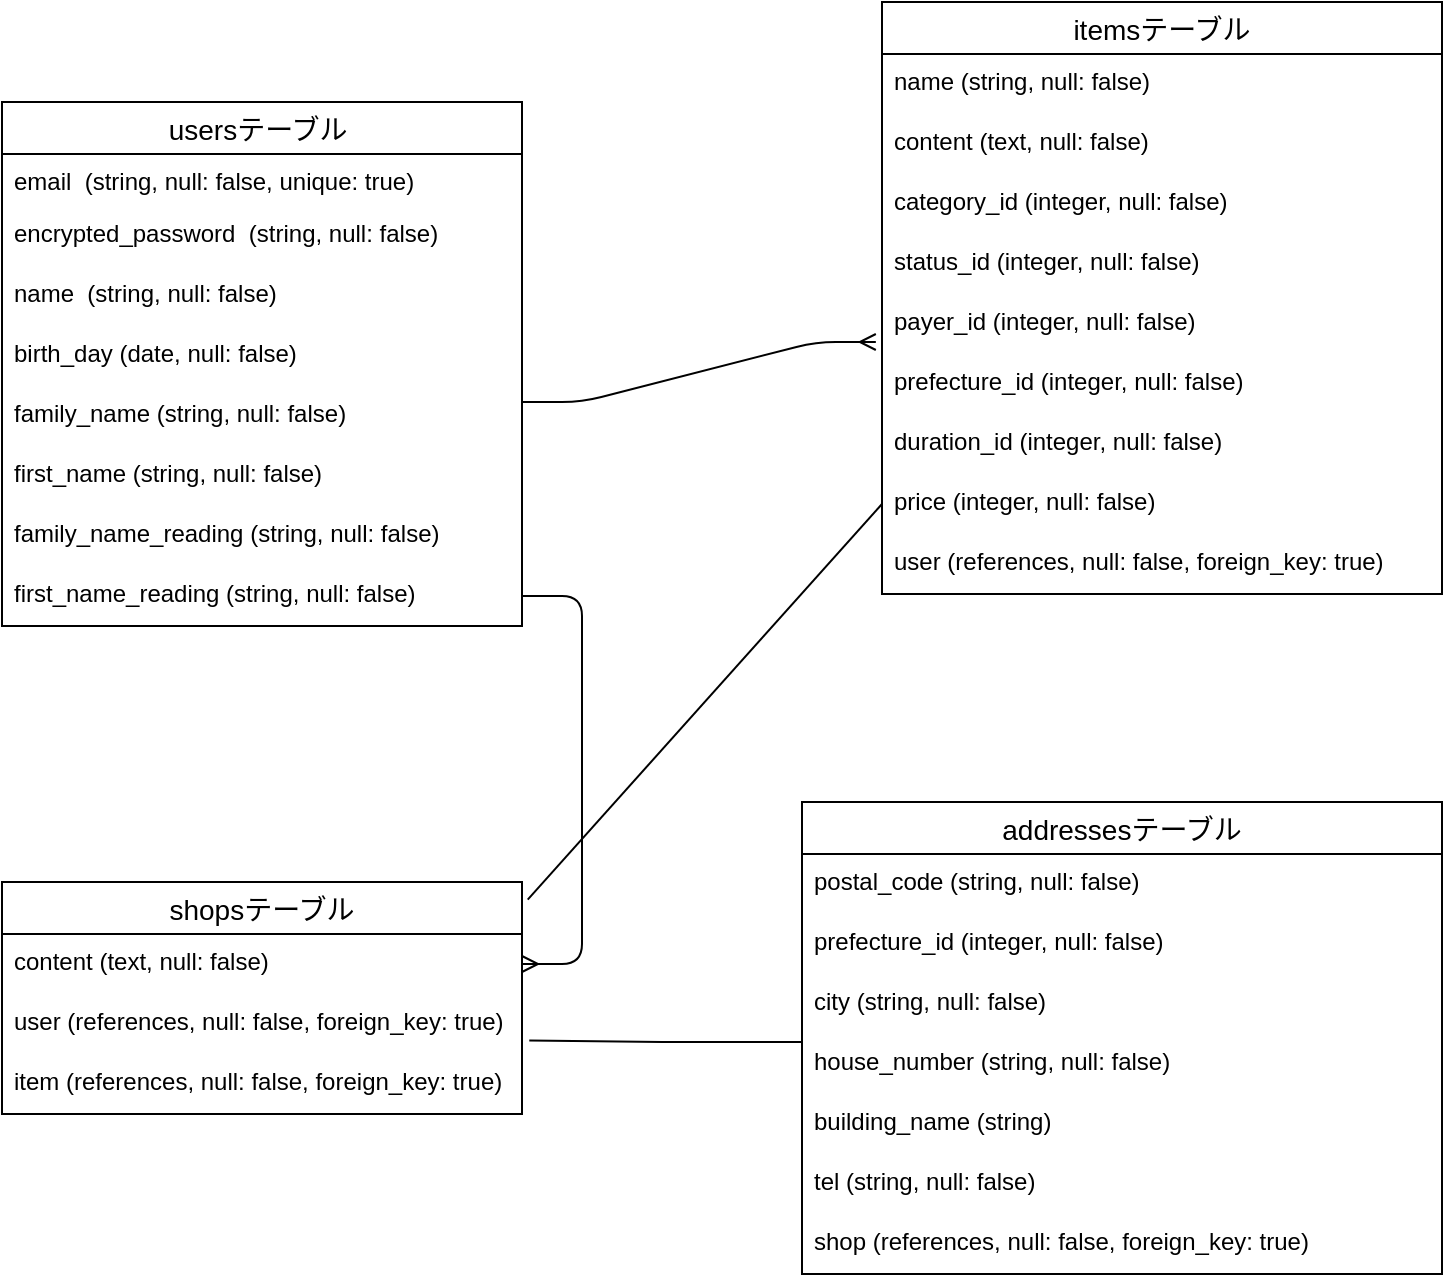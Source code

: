 <mxfile>
    <diagram id="0bhjFsRN2rcbzJRnMQc0" name="ページ1">
        <mxGraphModel dx="1179" dy="668" grid="1" gridSize="10" guides="1" tooltips="1" connect="1" arrows="1" fold="1" page="1" pageScale="1" pageWidth="827" pageHeight="1169" math="0" shadow="0">
            <root>
                <mxCell id="0"/>
                <mxCell id="1" parent="0"/>
                <mxCell id="12" value="usersテーブル " style="swimlane;fontStyle=0;childLayout=stackLayout;horizontal=1;startSize=26;horizontalStack=0;resizeParent=1;resizeParentMax=0;resizeLast=0;collapsible=1;marginBottom=0;align=center;fontSize=14;" parent="1" vertex="1">
                    <mxGeometry x="40" y="90" width="260" height="262" as="geometry"/>
                </mxCell>
                <mxCell id="14" value="email  (string, null: false, unique: true)" style="text;strokeColor=none;fillColor=none;spacingLeft=4;spacingRight=4;overflow=hidden;rotatable=0;points=[[0,0.5],[1,0.5]];portConstraint=eastwest;fontSize=12;" parent="12" vertex="1">
                    <mxGeometry y="26" width="260" height="26" as="geometry"/>
                </mxCell>
                <mxCell id="15" value="encrypted_password  (string, null: false)" style="text;strokeColor=none;fillColor=none;spacingLeft=4;spacingRight=4;overflow=hidden;rotatable=0;points=[[0,0.5],[1,0.5]];portConstraint=eastwest;fontSize=12;" parent="12" vertex="1">
                    <mxGeometry y="52" width="260" height="30" as="geometry"/>
                </mxCell>
                <mxCell id="16" value="name  (string, null: false)" style="text;strokeColor=none;fillColor=none;spacingLeft=4;spacingRight=4;overflow=hidden;rotatable=0;points=[[0,0.5],[1,0.5]];portConstraint=eastwest;fontSize=12;" parent="12" vertex="1">
                    <mxGeometry y="82" width="260" height="30" as="geometry"/>
                </mxCell>
                <mxCell id="78" value="birth_day (date, null: false)" style="text;strokeColor=none;fillColor=none;spacingLeft=4;spacingRight=4;overflow=hidden;rotatable=0;points=[[0,0.5],[1,0.5]];portConstraint=eastwest;fontSize=12;" parent="12" vertex="1">
                    <mxGeometry y="112" width="260" height="30" as="geometry"/>
                </mxCell>
                <mxCell id="79" value="family_name (string, null: false)&#10;" style="text;strokeColor=none;fillColor=none;spacingLeft=4;spacingRight=4;overflow=hidden;rotatable=0;points=[[0,0.5],[1,0.5]];portConstraint=eastwest;fontSize=12;" parent="12" vertex="1">
                    <mxGeometry y="142" width="260" height="30" as="geometry"/>
                </mxCell>
                <mxCell id="20" value="first_name (string, null: false)" style="text;strokeColor=none;fillColor=none;spacingLeft=4;spacingRight=4;overflow=hidden;rotatable=0;points=[[0,0.5],[1,0.5]];portConstraint=eastwest;fontSize=12;" parent="12" vertex="1">
                    <mxGeometry y="172" width="260" height="30" as="geometry"/>
                </mxCell>
                <mxCell id="21" value="family_name_reading (string, null: false)" style="text;strokeColor=none;fillColor=none;spacingLeft=4;spacingRight=4;overflow=hidden;rotatable=0;points=[[0,0.5],[1,0.5]];portConstraint=eastwest;fontSize=12;" parent="12" vertex="1">
                    <mxGeometry y="202" width="260" height="30" as="geometry"/>
                </mxCell>
                <mxCell id="22" value="first_name_reading (string, null: false)" style="text;strokeColor=none;fillColor=none;spacingLeft=4;spacingRight=4;overflow=hidden;rotatable=0;points=[[0,0.5],[1,0.5]];portConstraint=eastwest;fontSize=12;" parent="12" vertex="1">
                    <mxGeometry y="232" width="260" height="30" as="geometry"/>
                </mxCell>
                <mxCell id="23" value="itemsテーブル" style="swimlane;fontStyle=0;childLayout=stackLayout;horizontal=1;startSize=26;horizontalStack=0;resizeParent=1;resizeParentMax=0;resizeLast=0;collapsible=1;marginBottom=0;align=center;fontSize=14;" parent="1" vertex="1">
                    <mxGeometry x="480" y="40" width="280" height="296" as="geometry"/>
                </mxCell>
                <mxCell id="24" value="name (string, null: false)" style="text;strokeColor=none;fillColor=none;spacingLeft=4;spacingRight=4;overflow=hidden;rotatable=0;points=[[0,0.5],[1,0.5]];portConstraint=eastwest;fontSize=12;" parent="23" vertex="1">
                    <mxGeometry y="26" width="280" height="30" as="geometry"/>
                </mxCell>
                <mxCell id="26" value="content (text, null: false)" style="text;strokeColor=none;fillColor=none;spacingLeft=4;spacingRight=4;overflow=hidden;rotatable=0;points=[[0,0.5],[1,0.5]];portConstraint=eastwest;fontSize=12;" parent="23" vertex="1">
                    <mxGeometry y="56" width="280" height="30" as="geometry"/>
                </mxCell>
                <mxCell id="35" value="category_id (integer, null: false)" style="text;strokeColor=none;fillColor=none;spacingLeft=4;spacingRight=4;overflow=hidden;rotatable=0;points=[[0,0.5],[1,0.5]];portConstraint=eastwest;fontSize=12;" parent="23" vertex="1">
                    <mxGeometry y="86" width="280" height="30" as="geometry"/>
                </mxCell>
                <mxCell id="62" value="status_id (integer, null: false)" style="text;strokeColor=none;fillColor=none;spacingLeft=4;spacingRight=4;overflow=hidden;rotatable=0;points=[[0,0.5],[1,0.5]];portConstraint=eastwest;fontSize=12;" parent="23" vertex="1">
                    <mxGeometry y="116" width="280" height="30" as="geometry"/>
                </mxCell>
                <mxCell id="63" value="payer_id (integer, null: false)" style="text;strokeColor=none;fillColor=none;spacingLeft=4;spacingRight=4;overflow=hidden;rotatable=0;points=[[0,0.5],[1,0.5]];portConstraint=eastwest;fontSize=12;" parent="23" vertex="1">
                    <mxGeometry y="146" width="280" height="30" as="geometry"/>
                </mxCell>
                <mxCell id="81" value="prefecture_id (integer, null: false)" style="text;strokeColor=none;fillColor=none;spacingLeft=4;spacingRight=4;overflow=hidden;rotatable=0;points=[[0,0.5],[1,0.5]];portConstraint=eastwest;fontSize=12;" vertex="1" parent="23">
                    <mxGeometry y="176" width="280" height="30" as="geometry"/>
                </mxCell>
                <mxCell id="65" value="duration_id (integer, null: false)" style="text;strokeColor=none;fillColor=none;spacingLeft=4;spacingRight=4;overflow=hidden;rotatable=0;points=[[0,0.5],[1,0.5]];portConstraint=eastwest;fontSize=12;" parent="23" vertex="1">
                    <mxGeometry y="206" width="280" height="30" as="geometry"/>
                </mxCell>
                <mxCell id="36" value="price (integer, null: false)" style="text;strokeColor=none;fillColor=none;spacingLeft=4;spacingRight=4;overflow=hidden;rotatable=0;points=[[0,0.5],[1,0.5]];portConstraint=eastwest;fontSize=12;" parent="23" vertex="1">
                    <mxGeometry y="236" width="280" height="30" as="geometry"/>
                </mxCell>
                <mxCell id="37" value="user (references, null: false, foreign_key: true)" style="text;strokeColor=none;fillColor=none;spacingLeft=4;spacingRight=4;overflow=hidden;rotatable=0;points=[[0,0.5],[1,0.5]];portConstraint=eastwest;fontSize=12;" parent="23" vertex="1">
                    <mxGeometry y="266" width="280" height="30" as="geometry"/>
                </mxCell>
                <mxCell id="27" value="addressesテーブル" style="swimlane;fontStyle=0;childLayout=stackLayout;horizontal=1;startSize=26;horizontalStack=0;resizeParent=1;resizeParentMax=0;resizeLast=0;collapsible=1;marginBottom=0;align=center;fontSize=14;" parent="1" vertex="1">
                    <mxGeometry x="440" y="440" width="320" height="236" as="geometry"/>
                </mxCell>
                <mxCell id="28" value="postal_code (string, null: false)" style="text;strokeColor=none;fillColor=none;spacingLeft=4;spacingRight=4;overflow=hidden;rotatable=0;points=[[0,0.5],[1,0.5]];portConstraint=eastwest;fontSize=12;" parent="27" vertex="1">
                    <mxGeometry y="26" width="320" height="30" as="geometry"/>
                </mxCell>
                <mxCell id="29" value="prefecture_id (integer, null: false)" style="text;strokeColor=none;fillColor=none;spacingLeft=4;spacingRight=4;overflow=hidden;rotatable=0;points=[[0,0.5],[1,0.5]];portConstraint=eastwest;fontSize=12;" parent="27" vertex="1">
                    <mxGeometry y="56" width="320" height="30" as="geometry"/>
                </mxCell>
                <mxCell id="30" value="city (string, null: false)" style="text;strokeColor=none;fillColor=none;spacingLeft=4;spacingRight=4;overflow=hidden;rotatable=0;points=[[0,0.5],[1,0.5]];portConstraint=eastwest;fontSize=12;" parent="27" vertex="1">
                    <mxGeometry y="86" width="320" height="30" as="geometry"/>
                </mxCell>
                <mxCell id="41" value="house_number (string, null: false)" style="text;strokeColor=none;fillColor=none;spacingLeft=4;spacingRight=4;overflow=hidden;rotatable=0;points=[[0,0.5],[1,0.5]];portConstraint=eastwest;fontSize=12;" parent="27" vertex="1">
                    <mxGeometry y="116" width="320" height="30" as="geometry"/>
                </mxCell>
                <mxCell id="42" value="building_name (string)" style="text;strokeColor=none;fillColor=none;spacingLeft=4;spacingRight=4;overflow=hidden;rotatable=0;points=[[0,0.5],[1,0.5]];portConstraint=eastwest;fontSize=12;" parent="27" vertex="1">
                    <mxGeometry y="146" width="320" height="30" as="geometry"/>
                </mxCell>
                <mxCell id="43" value="tel (string, null: false)" style="text;strokeColor=none;fillColor=none;spacingLeft=4;spacingRight=4;overflow=hidden;rotatable=0;points=[[0,0.5],[1,0.5]];portConstraint=eastwest;fontSize=12;" parent="27" vertex="1">
                    <mxGeometry y="176" width="320" height="30" as="geometry"/>
                </mxCell>
                <mxCell id="44" value="shop (references, null: false, foreign_key: true)" style="text;strokeColor=none;fillColor=none;spacingLeft=4;spacingRight=4;overflow=hidden;rotatable=0;points=[[0,0.5],[1,0.5]];portConstraint=eastwest;fontSize=12;" parent="27" vertex="1">
                    <mxGeometry y="206" width="320" height="30" as="geometry"/>
                </mxCell>
                <mxCell id="31" value="shopsテーブル" style="swimlane;fontStyle=0;childLayout=stackLayout;horizontal=1;startSize=26;horizontalStack=0;resizeParent=1;resizeParentMax=0;resizeLast=0;collapsible=1;marginBottom=0;align=center;fontSize=14;" parent="1" vertex="1">
                    <mxGeometry x="40" y="480" width="260" height="116" as="geometry"/>
                </mxCell>
                <mxCell id="32" value="content (text, null: false)" style="text;strokeColor=none;fillColor=none;spacingLeft=4;spacingRight=4;overflow=hidden;rotatable=0;points=[[0,0.5],[1,0.5]];portConstraint=eastwest;fontSize=12;" parent="31" vertex="1">
                    <mxGeometry y="26" width="260" height="30" as="geometry"/>
                </mxCell>
                <mxCell id="33" value="user (references, null: false, foreign_key: true)" style="text;strokeColor=none;fillColor=none;spacingLeft=4;spacingRight=4;overflow=hidden;rotatable=0;points=[[0,0.5],[1,0.5]];portConstraint=eastwest;fontSize=12;" parent="31" vertex="1">
                    <mxGeometry y="56" width="260" height="30" as="geometry"/>
                </mxCell>
                <mxCell id="40" value="item (references, null: false, foreign_key: true)" style="text;strokeColor=none;fillColor=none;spacingLeft=4;spacingRight=4;overflow=hidden;rotatable=0;points=[[0,0.5],[1,0.5]];portConstraint=eastwest;fontSize=12;" parent="31" vertex="1">
                    <mxGeometry y="86" width="260" height="30" as="geometry"/>
                </mxCell>
                <mxCell id="39" style="edgeStyle=none;html=1;exitX=0.75;exitY=0;exitDx=0;exitDy=0;entryX=0.75;entryY=0;entryDx=0;entryDy=0;" parent="1" source="31" target="31" edge="1">
                    <mxGeometry relative="1" as="geometry"/>
                </mxCell>
                <mxCell id="61" value="" style="endArrow=none;html=1;rounded=0;exitX=1.014;exitY=0.773;exitDx=0;exitDy=0;exitPerimeter=0;" parent="1" source="33" edge="1">
                    <mxGeometry relative="1" as="geometry">
                        <mxPoint x="340" y="390" as="sourcePoint"/>
                        <mxPoint x="440" y="560" as="targetPoint"/>
                        <Array as="points">
                            <mxPoint x="370" y="560"/>
                        </Array>
                    </mxGeometry>
                </mxCell>
                <mxCell id="66" value="" style="endArrow=none;html=1;rounded=0;entryX=0;entryY=0.5;entryDx=0;entryDy=0;exitX=1.011;exitY=0.076;exitDx=0;exitDy=0;exitPerimeter=0;" parent="1" source="31" target="36" edge="1">
                    <mxGeometry relative="1" as="geometry">
                        <mxPoint x="300" y="390" as="sourcePoint"/>
                        <mxPoint x="460" y="390" as="targetPoint"/>
                    </mxGeometry>
                </mxCell>
                <mxCell id="74" value="" style="edgeStyle=entityRelationEdgeStyle;fontSize=12;html=1;endArrow=ERmany;entryX=-0.011;entryY=0.8;entryDx=0;entryDy=0;entryPerimeter=0;" parent="1" target="63" edge="1">
                    <mxGeometry width="100" height="100" relative="1" as="geometry">
                        <mxPoint x="300" y="240" as="sourcePoint"/>
                        <mxPoint x="400" y="140" as="targetPoint"/>
                    </mxGeometry>
                </mxCell>
                <mxCell id="75" value="" style="edgeStyle=entityRelationEdgeStyle;fontSize=12;html=1;endArrow=ERmany;exitX=1;exitY=0.5;exitDx=0;exitDy=0;entryX=1;entryY=0.5;entryDx=0;entryDy=0;" parent="1" source="22" target="32" edge="1">
                    <mxGeometry width="100" height="100" relative="1" as="geometry">
                        <mxPoint x="320" y="340" as="sourcePoint"/>
                        <mxPoint x="420" y="240" as="targetPoint"/>
                    </mxGeometry>
                </mxCell>
            </root>
        </mxGraphModel>
    </diagram>
</mxfile>